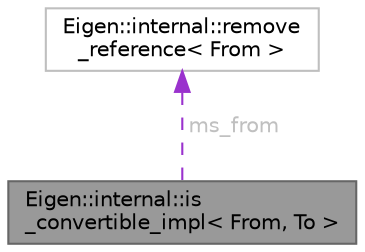 digraph "Eigen::internal::is_convertible_impl&lt; From, To &gt;"
{
 // LATEX_PDF_SIZE
  bgcolor="transparent";
  edge [fontname=Helvetica,fontsize=10,labelfontname=Helvetica,labelfontsize=10];
  node [fontname=Helvetica,fontsize=10,shape=box,height=0.2,width=0.4];
  Node1 [id="Node000001",label="Eigen::internal::is\l_convertible_impl\< From, To \>",height=0.2,width=0.4,color="gray40", fillcolor="grey60", style="filled", fontcolor="black",tooltip=" "];
  Node2 -> Node1 [id="edge1_Node000001_Node000002",dir="back",color="darkorchid3",style="dashed",tooltip=" ",label=<<TABLE CELLBORDER="0" BORDER="0"><TR><TD VALIGN="top" ALIGN="LEFT" CELLPADDING="1" CELLSPACING="0">ms_from</TD></TR>
</TABLE>> ,fontcolor="grey" ];
  Node2 [id="Node000002",label="Eigen::internal::remove\l_reference\< From \>",height=0.2,width=0.4,color="grey75", fillcolor="white", style="filled",URL="$structEigen_1_1internal_1_1remove__reference.html",tooltip=" "];
}
